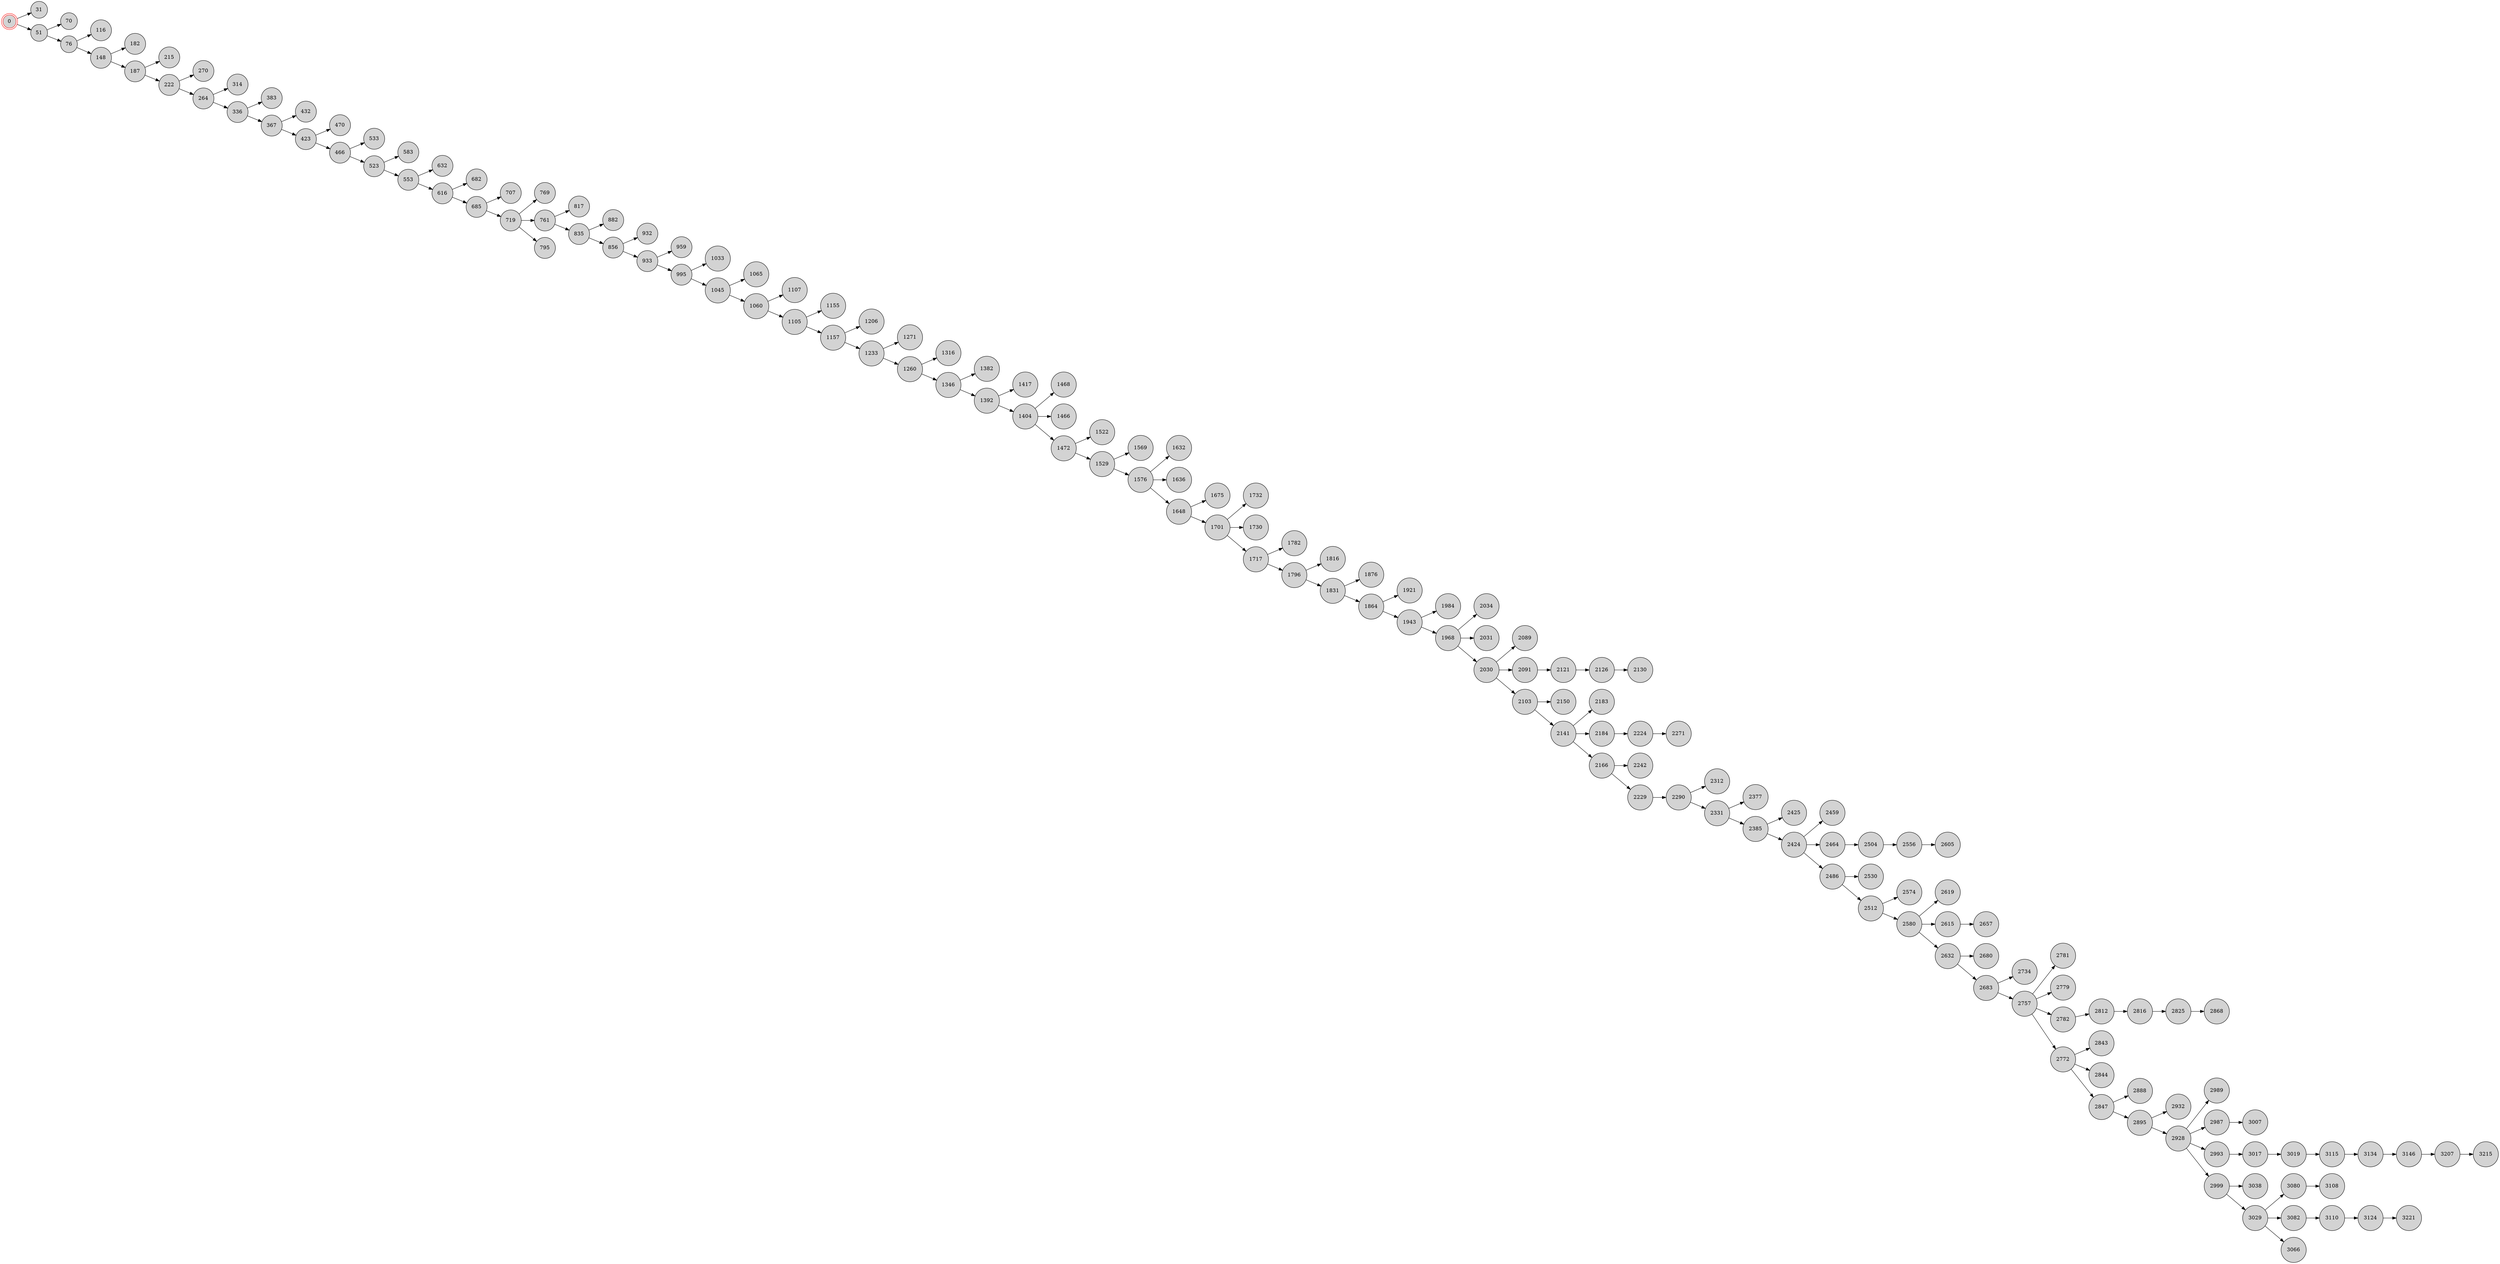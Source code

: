 digraph BlockchainTree {
    rankdir=LR;
    node [shape=circle, style=filled, fillcolor=lightgray];

    0 [shape=doublecircle, color=red];
    0 -> 31;
    0 -> 51;
    51 -> 70;
    51 -> 76;
    76 -> 116;
    76 -> 148;
    148 -> 182;
    148 -> 187;
    187 -> 215;
    187 -> 222;
    222 -> 270;
    222 -> 264;
    264 -> 314;
    264 -> 336;
    336 -> 383;
    336 -> 367;
    367 -> 432;
    367 -> 423;
    423 -> 470;
    423 -> 466;
    466 -> 533;
    466 -> 523;
    523 -> 583;
    523 -> 553;
    553 -> 632;
    553 -> 616;
    616 -> 682;
    616 -> 685;
    685 -> 707;
    685 -> 719;
    719 -> 769;
    719 -> 761;
    761 -> 817;
    719 -> 795;
    761 -> 835;
    835 -> 882;
    835 -> 856;
    856 -> 932;
    856 -> 933;
    933 -> 959;
    933 -> 995;
    995 -> 1033;
    995 -> 1045;
    1045 -> 1065;
    1045 -> 1060;
    1060 -> 1107;
    1060 -> 1105;
    1105 -> 1155;
    1105 -> 1157;
    1157 -> 1206;
    1157 -> 1233;
    1233 -> 1271;
    1233 -> 1260;
    1260 -> 1316;
    1260 -> 1346;
    1346 -> 1382;
    1346 -> 1392;
    1392 -> 1417;
    1392 -> 1404;
    1404 -> 1468;
    1404 -> 1466;
    1404 -> 1472;
    1472 -> 1522;
    1472 -> 1529;
    1529 -> 1569;
    1529 -> 1576;
    1576 -> 1632;
    1576 -> 1636;
    1576 -> 1648;
    1648 -> 1675;
    1648 -> 1701;
    1701 -> 1732;
    1701 -> 1730;
    1701 -> 1717;
    1717 -> 1782;
    1717 -> 1796;
    1796 -> 1816;
    1796 -> 1831;
    1831 -> 1876;
    1831 -> 1864;
    1864 -> 1921;
    1864 -> 1943;
    1943 -> 1984;
    1943 -> 1968;
    1968 -> 2034;
    1968 -> 2031;
    1968 -> 2030;
    2030 -> 2089;
    2030 -> 2091;
    2091 -> 2121;
    2121 -> 2126;
    2030 -> 2103;
    2103 -> 2150;
    2103 -> 2141;
    2141 -> 2183;
    2126 -> 2130;
    2141 -> 2184;
    2141 -> 2166;
    2166 -> 2242;
    2184 -> 2224;
    2166 -> 2229;
    2229 -> 2290;
    2224 -> 2271;
    2290 -> 2312;
    2290 -> 2331;
    2331 -> 2377;
    2331 -> 2385;
    2385 -> 2425;
    2385 -> 2424;
    2424 -> 2459;
    2424 -> 2464;
    2424 -> 2486;
    2486 -> 2530;
    2464 -> 2504;
    2486 -> 2512;
    2512 -> 2574;
    2504 -> 2556;
    2512 -> 2580;
    2580 -> 2619;
    2556 -> 2605;
    2580 -> 2615;
    2580 -> 2632;
    2632 -> 2680;
    2615 -> 2657;
    2632 -> 2683;
    2683 -> 2734;
    2683 -> 2757;
    2757 -> 2781;
    2757 -> 2779;
    2757 -> 2782;
    2782 -> 2812;
    2812 -> 2816;
    2757 -> 2772;
    2772 -> 2843;
    2772 -> 2844;
    2816 -> 2825;
    2772 -> 2847;
    2847 -> 2888;
    2847 -> 2895;
    2895 -> 2932;
    2895 -> 2928;
    2928 -> 2989;
    2928 -> 2987;
    2825 -> 2868;
    2928 -> 2993;
    2993 -> 3017;
    2928 -> 2999;
    2999 -> 3038;
    2987 -> 3007;
    2999 -> 3029;
    3029 -> 3080;
    3080 -> 3108;
    3029 -> 3082;
    3017 -> 3019;
    3082 -> 3110;
    3019 -> 3115;
    3115 -> 3134;
    3029 -> 3066;
    3134 -> 3146;
    3146 -> 3207;
    3207 -> 3215;
    3110 -> 3124;
    3124 -> 3221;
}

